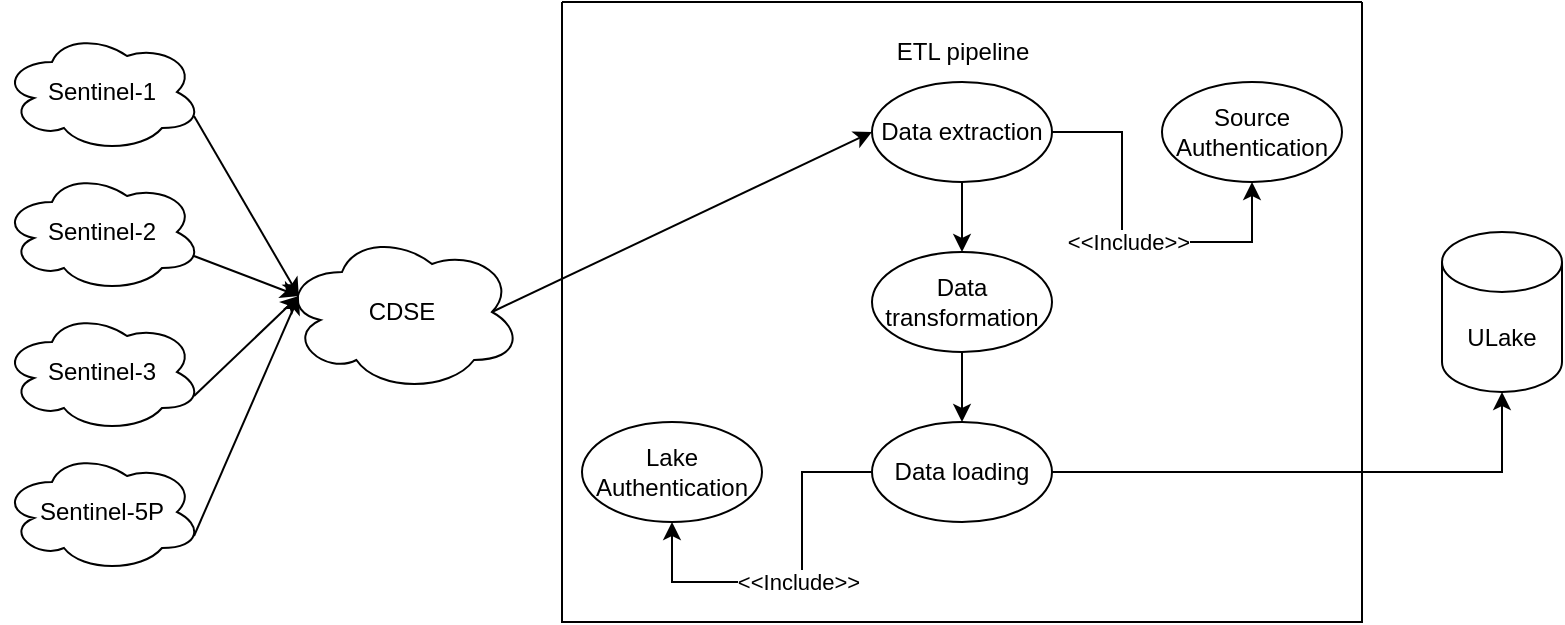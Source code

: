 <mxfile version="28.1.1">
  <diagram name="Page-1" id="9Lam-trc74bx5bNG_Ngb">
    <mxGraphModel dx="1213" dy="730" grid="1" gridSize="10" guides="1" tooltips="1" connect="1" arrows="1" fold="1" page="1" pageScale="1" pageWidth="827" pageHeight="1169" math="0" shadow="0">
      <root>
        <mxCell id="0" />
        <mxCell id="1" parent="0" />
        <mxCell id="uOnlpCh-BO31i1ffsjsD-7" value="CDSE" style="ellipse;shape=cloud;whiteSpace=wrap;html=1;" vertex="1" parent="1">
          <mxGeometry x="180" y="210" width="120" height="80" as="geometry" />
        </mxCell>
        <mxCell id="uOnlpCh-BO31i1ffsjsD-11" value="Sentinel-1" style="ellipse;shape=cloud;whiteSpace=wrap;html=1;" vertex="1" parent="1">
          <mxGeometry x="40" y="110" width="100" height="60" as="geometry" />
        </mxCell>
        <mxCell id="uOnlpCh-BO31i1ffsjsD-12" value="Sentinel-2" style="ellipse;shape=cloud;whiteSpace=wrap;html=1;" vertex="1" parent="1">
          <mxGeometry x="40" y="180" width="100" height="60" as="geometry" />
        </mxCell>
        <mxCell id="uOnlpCh-BO31i1ffsjsD-13" value="Sentinel-3" style="ellipse;shape=cloud;whiteSpace=wrap;html=1;" vertex="1" parent="1">
          <mxGeometry x="40" y="250" width="100" height="60" as="geometry" />
        </mxCell>
        <mxCell id="uOnlpCh-BO31i1ffsjsD-14" value="Sentinel-5P" style="ellipse;shape=cloud;whiteSpace=wrap;html=1;" vertex="1" parent="1">
          <mxGeometry x="40" y="320" width="100" height="60" as="geometry" />
        </mxCell>
        <mxCell id="uOnlpCh-BO31i1ffsjsD-17" value="ULake" style="shape=cylinder3;whiteSpace=wrap;html=1;boundedLbl=1;backgroundOutline=1;size=15;" vertex="1" parent="1">
          <mxGeometry x="760" y="210" width="60" height="80" as="geometry" />
        </mxCell>
        <mxCell id="uOnlpCh-BO31i1ffsjsD-24" value="" style="swimlane;startSize=0;" vertex="1" parent="1">
          <mxGeometry x="320" y="95" width="400" height="310" as="geometry" />
        </mxCell>
        <mxCell id="uOnlpCh-BO31i1ffsjsD-25" value="ETL pipeline" style="text;html=1;align=center;verticalAlign=middle;resizable=0;points=[];autosize=1;strokeColor=none;fillColor=none;" vertex="1" parent="uOnlpCh-BO31i1ffsjsD-24">
          <mxGeometry x="155" y="10" width="90" height="30" as="geometry" />
        </mxCell>
        <mxCell id="uOnlpCh-BO31i1ffsjsD-40" style="edgeStyle=orthogonalEdgeStyle;rounded=0;orthogonalLoop=1;jettySize=auto;html=1;entryX=0.5;entryY=0;entryDx=0;entryDy=0;" edge="1" parent="uOnlpCh-BO31i1ffsjsD-24" source="uOnlpCh-BO31i1ffsjsD-19" target="uOnlpCh-BO31i1ffsjsD-20">
          <mxGeometry relative="1" as="geometry" />
        </mxCell>
        <mxCell id="uOnlpCh-BO31i1ffsjsD-19" value="Data extraction" style="ellipse;whiteSpace=wrap;html=1;" vertex="1" parent="uOnlpCh-BO31i1ffsjsD-24">
          <mxGeometry x="155" y="40" width="90" height="50" as="geometry" />
        </mxCell>
        <mxCell id="uOnlpCh-BO31i1ffsjsD-41" style="edgeStyle=orthogonalEdgeStyle;rounded=0;orthogonalLoop=1;jettySize=auto;html=1;" edge="1" parent="uOnlpCh-BO31i1ffsjsD-24" source="uOnlpCh-BO31i1ffsjsD-20" target="uOnlpCh-BO31i1ffsjsD-21">
          <mxGeometry relative="1" as="geometry" />
        </mxCell>
        <mxCell id="uOnlpCh-BO31i1ffsjsD-20" value="Data transformation" style="ellipse;whiteSpace=wrap;html=1;" vertex="1" parent="uOnlpCh-BO31i1ffsjsD-24">
          <mxGeometry x="155" y="125" width="90" height="50" as="geometry" />
        </mxCell>
        <mxCell id="uOnlpCh-BO31i1ffsjsD-21" value="Data loading" style="ellipse;whiteSpace=wrap;html=1;" vertex="1" parent="uOnlpCh-BO31i1ffsjsD-24">
          <mxGeometry x="155" y="210" width="90" height="50" as="geometry" />
        </mxCell>
        <mxCell id="uOnlpCh-BO31i1ffsjsD-18" value="Source Authentication" style="ellipse;whiteSpace=wrap;html=1;" vertex="1" parent="uOnlpCh-BO31i1ffsjsD-24">
          <mxGeometry x="300" y="40" width="90" height="50" as="geometry" />
        </mxCell>
        <mxCell id="uOnlpCh-BO31i1ffsjsD-29" style="edgeStyle=orthogonalEdgeStyle;rounded=0;orthogonalLoop=1;jettySize=auto;html=1;exitX=0.5;exitY=1;exitDx=0;exitDy=0;" edge="1" parent="uOnlpCh-BO31i1ffsjsD-24" source="uOnlpCh-BO31i1ffsjsD-20" target="uOnlpCh-BO31i1ffsjsD-20">
          <mxGeometry relative="1" as="geometry" />
        </mxCell>
        <mxCell id="uOnlpCh-BO31i1ffsjsD-22" value="Lake Authentication" style="ellipse;whiteSpace=wrap;html=1;" vertex="1" parent="uOnlpCh-BO31i1ffsjsD-24">
          <mxGeometry x="10" y="210" width="90" height="50" as="geometry" />
        </mxCell>
        <mxCell id="uOnlpCh-BO31i1ffsjsD-43" value="" style="endArrow=classic;html=1;rounded=0;exitX=0;exitY=0.5;exitDx=0;exitDy=0;entryX=0.5;entryY=1;entryDx=0;entryDy=0;" edge="1" parent="uOnlpCh-BO31i1ffsjsD-24" source="uOnlpCh-BO31i1ffsjsD-21" target="uOnlpCh-BO31i1ffsjsD-22">
          <mxGeometry relative="1" as="geometry">
            <mxPoint x="40" y="280" as="sourcePoint" />
            <mxPoint x="140" y="280" as="targetPoint" />
            <Array as="points">
              <mxPoint x="120" y="235" />
              <mxPoint x="120" y="290" />
              <mxPoint x="55" y="290" />
            </Array>
          </mxGeometry>
        </mxCell>
        <mxCell id="uOnlpCh-BO31i1ffsjsD-44" value="&amp;lt;&amp;lt;Include&amp;gt;&amp;gt;" style="edgeLabel;resizable=0;html=1;;align=center;verticalAlign=middle;" connectable="0" vertex="1" parent="uOnlpCh-BO31i1ffsjsD-43">
          <mxGeometry relative="1" as="geometry" />
        </mxCell>
        <mxCell id="uOnlpCh-BO31i1ffsjsD-45" value="" style="endArrow=classic;html=1;rounded=0;exitX=1;exitY=0.5;exitDx=0;exitDy=0;entryX=0.5;entryY=1;entryDx=0;entryDy=0;" edge="1" parent="uOnlpCh-BO31i1ffsjsD-24" source="uOnlpCh-BO31i1ffsjsD-19" target="uOnlpCh-BO31i1ffsjsD-18">
          <mxGeometry relative="1" as="geometry">
            <mxPoint x="295" y="160" as="sourcePoint" />
            <mxPoint x="240" y="160" as="targetPoint" />
            <Array as="points">
              <mxPoint x="280" y="65" />
              <mxPoint x="280" y="120" />
              <mxPoint x="345" y="120" />
            </Array>
          </mxGeometry>
        </mxCell>
        <mxCell id="uOnlpCh-BO31i1ffsjsD-46" value="&amp;lt;&amp;lt;Include&amp;gt;&amp;gt;" style="edgeLabel;resizable=0;html=1;;align=center;verticalAlign=middle;" connectable="0" vertex="1" parent="uOnlpCh-BO31i1ffsjsD-45">
          <mxGeometry relative="1" as="geometry" />
        </mxCell>
        <mxCell id="uOnlpCh-BO31i1ffsjsD-34" value="" style="endArrow=classic;html=1;rounded=0;exitX=0.96;exitY=0.7;exitDx=0;exitDy=0;exitPerimeter=0;entryX=0.07;entryY=0.4;entryDx=0;entryDy=0;entryPerimeter=0;" edge="1" parent="1" source="uOnlpCh-BO31i1ffsjsD-11" target="uOnlpCh-BO31i1ffsjsD-7">
          <mxGeometry width="50" height="50" relative="1" as="geometry">
            <mxPoint x="390" y="400" as="sourcePoint" />
            <mxPoint x="440" y="350" as="targetPoint" />
          </mxGeometry>
        </mxCell>
        <mxCell id="uOnlpCh-BO31i1ffsjsD-35" value="" style="endArrow=classic;html=1;rounded=0;exitX=0.96;exitY=0.7;exitDx=0;exitDy=0;exitPerimeter=0;entryX=0.07;entryY=0.4;entryDx=0;entryDy=0;entryPerimeter=0;" edge="1" parent="1" source="uOnlpCh-BO31i1ffsjsD-12" target="uOnlpCh-BO31i1ffsjsD-7">
          <mxGeometry width="50" height="50" relative="1" as="geometry">
            <mxPoint x="200" y="340" as="sourcePoint" />
            <mxPoint x="252" y="430" as="targetPoint" />
          </mxGeometry>
        </mxCell>
        <mxCell id="uOnlpCh-BO31i1ffsjsD-36" value="" style="endArrow=classic;html=1;rounded=0;exitX=0.96;exitY=0.7;exitDx=0;exitDy=0;exitPerimeter=0;entryX=0.07;entryY=0.4;entryDx=0;entryDy=0;entryPerimeter=0;" edge="1" parent="1" source="uOnlpCh-BO31i1ffsjsD-13" target="uOnlpCh-BO31i1ffsjsD-7">
          <mxGeometry width="50" height="50" relative="1" as="geometry">
            <mxPoint x="190" y="370" as="sourcePoint" />
            <mxPoint x="180" y="240" as="targetPoint" />
          </mxGeometry>
        </mxCell>
        <mxCell id="uOnlpCh-BO31i1ffsjsD-37" value="" style="endArrow=classic;html=1;rounded=0;exitX=0.96;exitY=0.7;exitDx=0;exitDy=0;exitPerimeter=0;entryX=0.07;entryY=0.4;entryDx=0;entryDy=0;entryPerimeter=0;" edge="1" parent="1" source="uOnlpCh-BO31i1ffsjsD-14" target="uOnlpCh-BO31i1ffsjsD-7">
          <mxGeometry width="50" height="50" relative="1" as="geometry">
            <mxPoint x="230" y="470" as="sourcePoint" />
            <mxPoint x="282" y="560" as="targetPoint" />
          </mxGeometry>
        </mxCell>
        <mxCell id="uOnlpCh-BO31i1ffsjsD-38" value="" style="endArrow=classic;html=1;rounded=0;exitX=0.875;exitY=0.5;exitDx=0;exitDy=0;exitPerimeter=0;entryX=0;entryY=0.5;entryDx=0;entryDy=0;" edge="1" parent="1" source="uOnlpCh-BO31i1ffsjsD-7" target="uOnlpCh-BO31i1ffsjsD-19">
          <mxGeometry width="50" height="50" relative="1" as="geometry">
            <mxPoint x="260" y="470" as="sourcePoint" />
            <mxPoint x="312" y="560" as="targetPoint" />
          </mxGeometry>
        </mxCell>
        <mxCell id="uOnlpCh-BO31i1ffsjsD-42" style="edgeStyle=orthogonalEdgeStyle;rounded=0;orthogonalLoop=1;jettySize=auto;html=1;" edge="1" parent="1" source="uOnlpCh-BO31i1ffsjsD-21" target="uOnlpCh-BO31i1ffsjsD-17">
          <mxGeometry relative="1" as="geometry" />
        </mxCell>
      </root>
    </mxGraphModel>
  </diagram>
</mxfile>
